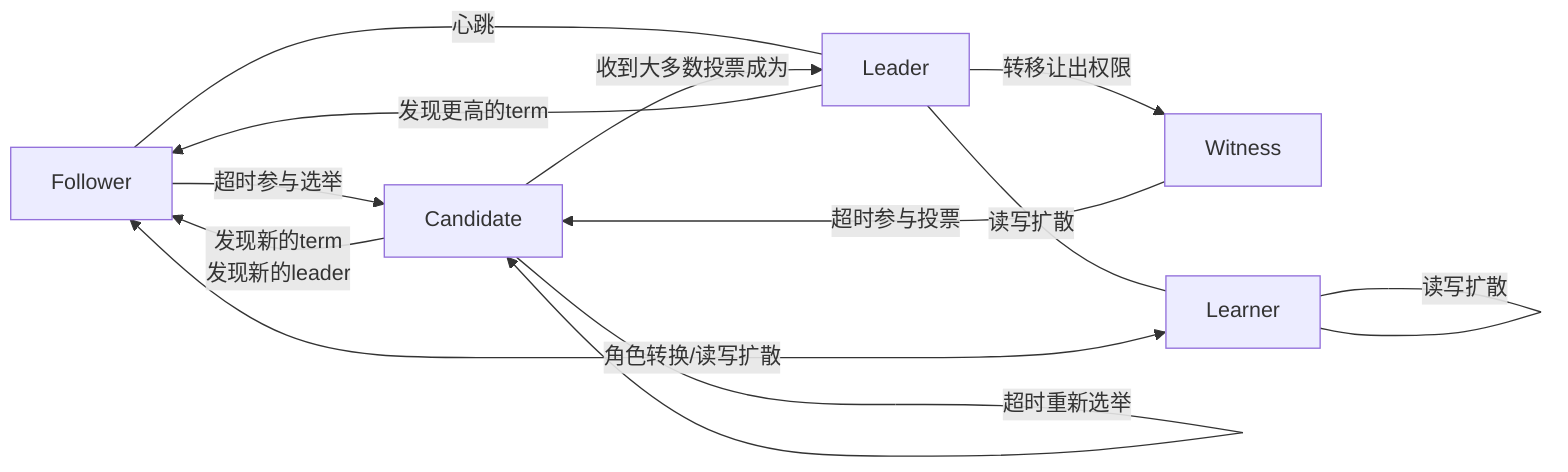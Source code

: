 flowchart LR
    Follower -->|超时参与选举| Candidate
    Witness -->|超时参与投票| Candidate
    Follower  --- |心跳|Leader
    Leader --> |转移让出权限|Witness
    Candidate --> |超时重新选举| Candidate
    Candidate --> |收到大多数投票成为|Leader
    Leader --> |发现更高的term|Follower
    Candidate --> |发现新的term<br>发现新的leader|Follower
    Leader --- |读写扩散|Learner
    Learner --- |读写扩散|Learner
    Learner <--> |角色转换/读写扩散|Follower